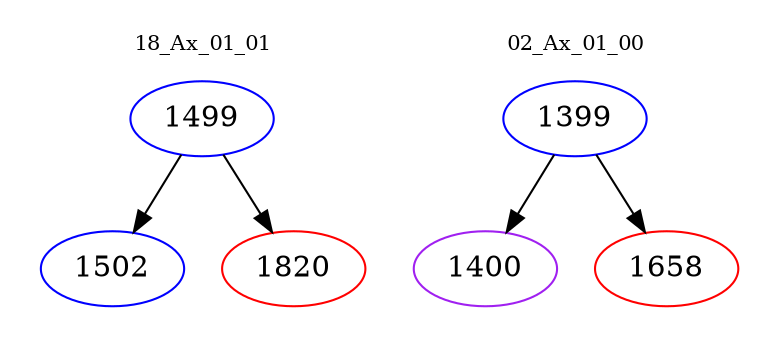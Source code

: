 digraph{
subgraph cluster_0 {
color = white
label = "18_Ax_01_01";
fontsize=10;
T0_1499 [label="1499", color="blue"]
T0_1499 -> T0_1502 [color="black"]
T0_1502 [label="1502", color="blue"]
T0_1499 -> T0_1820 [color="black"]
T0_1820 [label="1820", color="red"]
}
subgraph cluster_1 {
color = white
label = "02_Ax_01_00";
fontsize=10;
T1_1399 [label="1399", color="blue"]
T1_1399 -> T1_1400 [color="black"]
T1_1400 [label="1400", color="purple"]
T1_1399 -> T1_1658 [color="black"]
T1_1658 [label="1658", color="red"]
}
}
